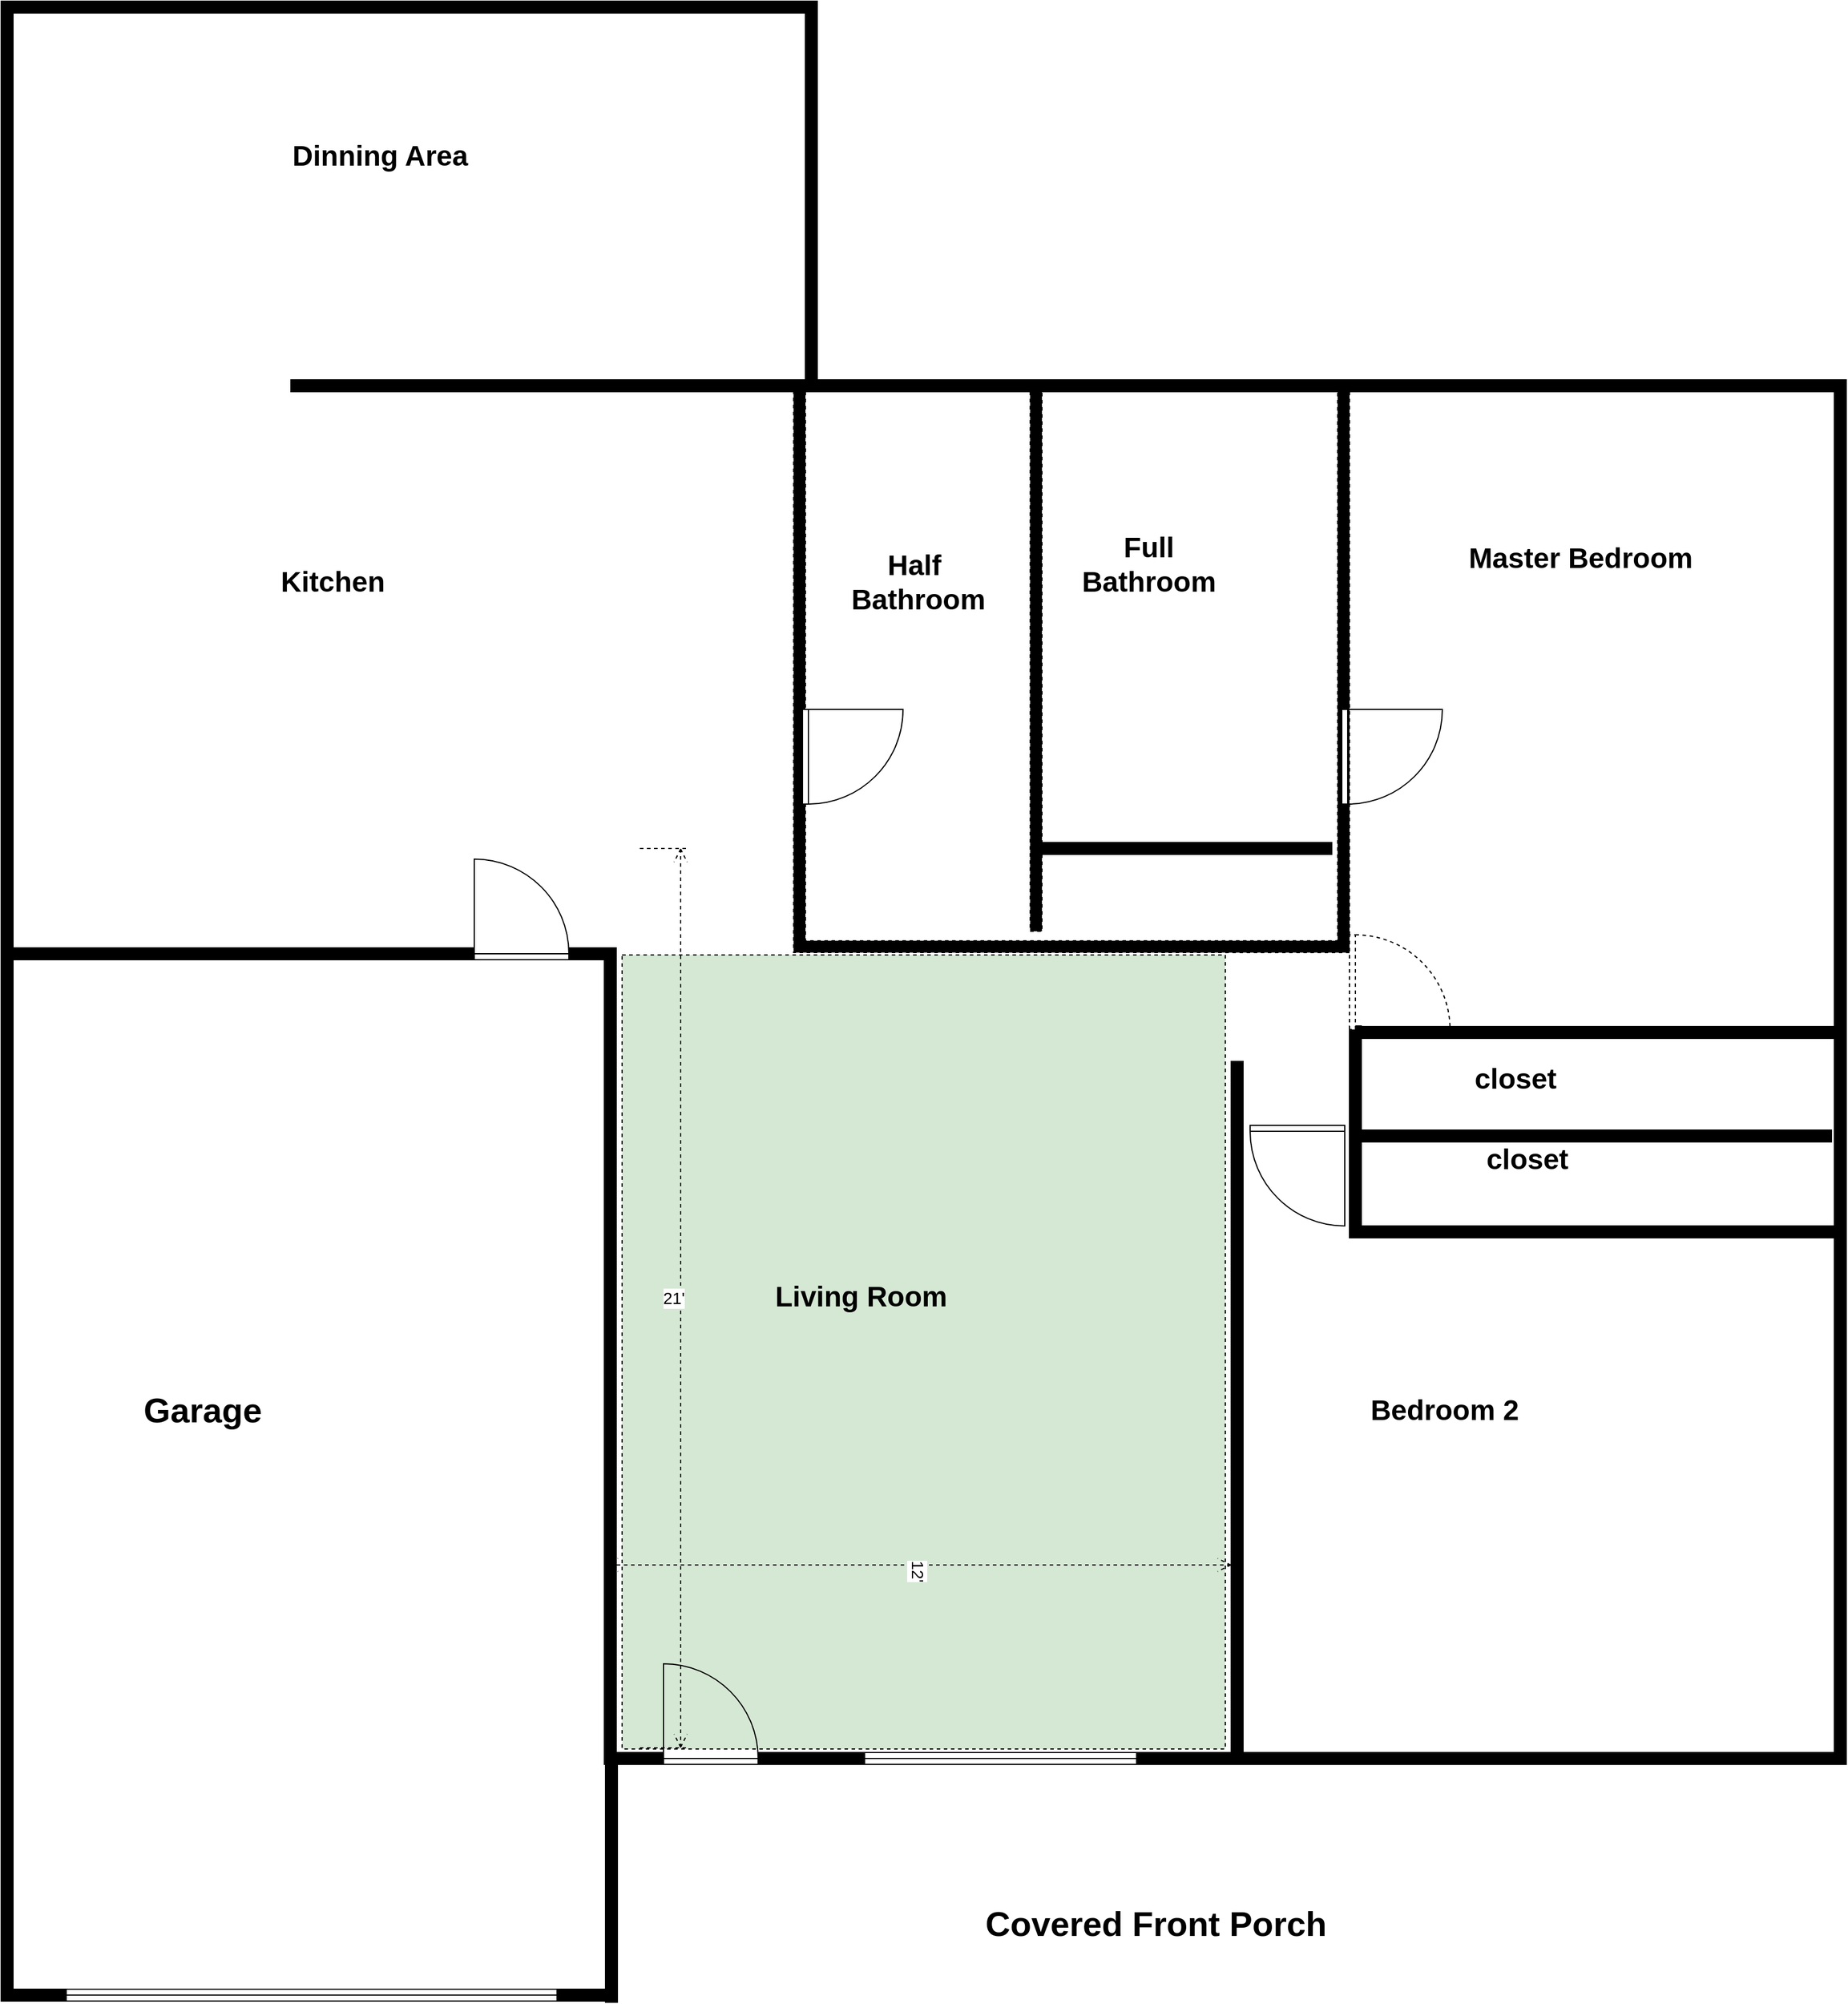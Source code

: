 <mxfile version="12.0.0" type="github" pages="1"><diagram id="mHCCJAt0bofZ_gu7ecNz" name="Page-1"><mxGraphModel dx="3096" dy="2314" grid="1" gridSize="10" guides="1" tooltips="1" connect="1" arrows="1" fold="1" page="1" pageScale="1" pageWidth="850" pageHeight="1100" math="0" shadow="0"><root><mxCell id="0"/><mxCell id="1" parent="0"/><mxCell id="LdCIgR_-IXBIPYB3OlUZ-39" value="" style="rounded=0;whiteSpace=wrap;html=1;dashed=1;fillColor=#D5E8D4;" parent="1" vertex="1"><mxGeometry x="-200" y="-230" width="510" height="671" as="geometry"/></mxCell><mxCell id="39IDlrzqkJXU9slzvW9s-1" value="" style="verticalLabelPosition=bottom;html=1;verticalAlign=top;align=center;shape=mxgraph.floorplan.wallCorner;fillColor=#000000;direction=north" parent="1" vertex="1"><mxGeometry x="-215" y="-236" width="50" height="690" as="geometry"/></mxCell><mxCell id="39IDlrzqkJXU9slzvW9s-4" value="" style="verticalLabelPosition=bottom;html=1;verticalAlign=top;align=center;shape=mxgraph.floorplan.doorRight;aspect=fixed;rotation=180;" parent="1" vertex="1"><mxGeometry x="-165" y="369" width="80" height="85" as="geometry"/></mxCell><mxCell id="39IDlrzqkJXU9slzvW9s-6" value="" style="verticalLabelPosition=bottom;html=1;verticalAlign=top;align=center;shape=mxgraph.floorplan.wallCorner;fillColor=#000000;direction=west" parent="1" vertex="1"><mxGeometry x="235" y="-140" width="90" height="594" as="geometry"/></mxCell><mxCell id="39IDlrzqkJXU9slzvW9s-7" value="" style="verticalLabelPosition=bottom;html=1;verticalAlign=top;align=center;shape=mxgraph.floorplan.wall;fillColor=#000000;" parent="1" vertex="1"><mxGeometry x="-85" y="444" width="90" height="10" as="geometry"/></mxCell><mxCell id="39IDlrzqkJXU9slzvW9s-8" value="" style="verticalLabelPosition=bottom;html=1;verticalAlign=top;align=center;shape=mxgraph.floorplan.window;fillColor=#ffffff;" parent="1" vertex="1"><mxGeometry x="5" y="444" width="230" height="10" as="geometry"/></mxCell><mxCell id="39IDlrzqkJXU9slzvW9s-10" value="" style="verticalLabelPosition=bottom;html=1;verticalAlign=top;align=center;shape=mxgraph.floorplan.wall;fillColor=#000000;" parent="1" vertex="1"><mxGeometry x="-245" y="-236" width="40" height="10" as="geometry"/></mxCell><mxCell id="39IDlrzqkJXU9slzvW9s-11" value="" style="verticalLabelPosition=bottom;html=1;verticalAlign=top;align=center;shape=mxgraph.floorplan.wall;fillColor=#000000;" parent="1" vertex="1"><mxGeometry x="417.5" y="-82" width="405" height="10" as="geometry"/></mxCell><mxCell id="39IDlrzqkJXU9slzvW9s-14" value="&lt;b&gt;&lt;font style=&quot;font-size: 24px&quot;&gt;Living Room&amp;nbsp;&lt;/font&gt;&lt;/b&gt;" style="text;html=1;resizable=0;autosize=1;align=center;verticalAlign=middle;points=[];fillColor=none;strokeColor=none;rounded=0;fontSize=16;" parent="1" vertex="1"><mxGeometry x="-80" y="44" width="170" height="30" as="geometry"/></mxCell><mxCell id="LdCIgR_-IXBIPYB3OlUZ-1" value="" style="verticalLabelPosition=bottom;html=1;verticalAlign=top;align=center;shape=mxgraph.floorplan.wall;fillColor=#000000;" parent="1" vertex="1"><mxGeometry x="-725" y="644" width="520" height="10" as="geometry"/></mxCell><mxCell id="LdCIgR_-IXBIPYB3OlUZ-2" value="" style="verticalLabelPosition=bottom;html=1;verticalAlign=top;align=center;shape=mxgraph.floorplan.wallCorner;fillColor=#000000;" parent="1" vertex="1"><mxGeometry x="-725" y="-236" width="400" height="880" as="geometry"/></mxCell><mxCell id="LdCIgR_-IXBIPYB3OlUZ-3" value="" style="verticalLabelPosition=bottom;html=1;verticalAlign=top;align=center;shape=mxgraph.floorplan.doorRight;aspect=fixed;rotation=180;" parent="1" vertex="1"><mxGeometry x="-325" y="-311" width="80" height="85" as="geometry"/></mxCell><mxCell id="LdCIgR_-IXBIPYB3OlUZ-4" value="" style="verticalLabelPosition=bottom;html=1;verticalAlign=top;align=center;shape=mxgraph.floorplan.wall;fillColor=#000000;direction=south;" parent="1" vertex="1"><mxGeometry x="-214" y="454" width="10" height="201" as="geometry"/></mxCell><mxCell id="LdCIgR_-IXBIPYB3OlUZ-5" value="" style="verticalLabelPosition=bottom;html=1;verticalAlign=top;align=center;shape=mxgraph.floorplan.window;fillColor=#ffffff;" parent="1" vertex="1"><mxGeometry x="-670" y="644" width="415" height="10" as="geometry"/></mxCell><mxCell id="LdCIgR_-IXBIPYB3OlUZ-7" value="" style="verticalLabelPosition=bottom;html=1;verticalAlign=top;align=center;shape=mxgraph.floorplan.wallCorner;fillColor=#000000;" parent="1" vertex="1"><mxGeometry x="-725" y="-1036" width="680" height="800" as="geometry"/></mxCell><mxCell id="LdCIgR_-IXBIPYB3OlUZ-8" value="" style="verticalLabelPosition=bottom;html=1;verticalAlign=top;align=center;shape=mxgraph.floorplan.wall;fillColor=#000000;" parent="1" vertex="1"><mxGeometry x="-480" y="-716" width="435" height="10" as="geometry"/></mxCell><mxCell id="LdCIgR_-IXBIPYB3OlUZ-9" value="" style="verticalLabelPosition=bottom;html=1;verticalAlign=top;align=center;shape=mxgraph.floorplan.wall;fillColor=#000000;direction=south;" parent="1" vertex="1"><mxGeometry x="-45" y="-1036" width="10" height="330" as="geometry"/></mxCell><mxCell id="LdCIgR_-IXBIPYB3OlUZ-10" value="" style="verticalLabelPosition=bottom;html=1;verticalAlign=top;align=center;shape=mxgraph.floorplan.wallCorner;fillColor=#000000;direction=south;" parent="1" vertex="1"><mxGeometry x="-35" y="-716" width="870" height="1170" as="geometry"/></mxCell><mxCell id="LdCIgR_-IXBIPYB3OlUZ-11" value="" style="verticalLabelPosition=bottom;html=1;verticalAlign=top;align=center;shape=mxgraph.floorplan.wall;fillColor=#000000;" parent="1" vertex="1"><mxGeometry x="325" y="444" width="510" height="10" as="geometry"/></mxCell><mxCell id="LdCIgR_-IXBIPYB3OlUZ-12" value="" style="verticalLabelPosition=bottom;html=1;verticalAlign=top;align=center;shape=mxgraph.floorplan.wall;fillColor=#000000;" parent="1" vertex="1"><mxGeometry x="415" y="-1" width="410" height="10" as="geometry"/></mxCell><mxCell id="LdCIgR_-IXBIPYB3OlUZ-13" value="" style="verticalLabelPosition=bottom;html=1;verticalAlign=top;align=center;shape=mxgraph.floorplan.wall;fillColor=#000000;" parent="1" vertex="1"><mxGeometry x="422.5" y="-169.5" width="410" height="10" as="geometry"/></mxCell><mxCell id="LdCIgR_-IXBIPYB3OlUZ-14" value="" style="verticalLabelPosition=bottom;html=1;verticalAlign=top;align=center;shape=mxgraph.floorplan.doorRight;aspect=fixed;rotation=0;" parent="1" vertex="1"><mxGeometry x="331" y="-86" width="80" height="85" as="geometry"/></mxCell><mxCell id="LdCIgR_-IXBIPYB3OlUZ-15" value="" style="verticalLabelPosition=bottom;html=1;verticalAlign=top;align=center;shape=mxgraph.floorplan.wall;fillColor=#000000;direction=south;" parent="1" vertex="1"><mxGeometry x="415" y="-170" width="10" height="174" as="geometry"/></mxCell><mxCell id="LdCIgR_-IXBIPYB3OlUZ-21" value="" style="verticalLabelPosition=bottom;html=1;verticalAlign=top;align=center;shape=mxgraph.floorplan.wallU;fillColor=#000000;dashed=1;rotation=-180;" parent="1" vertex="1"><mxGeometry x="-55" y="-706" width="470" height="474" as="geometry"/></mxCell><mxCell id="LdCIgR_-IXBIPYB3OlUZ-23" value="" style="verticalLabelPosition=bottom;html=1;verticalAlign=top;align=center;shape=mxgraph.floorplan.wall;fillColor=#000000;direction=south;dashed=1;" parent="1" vertex="1"><mxGeometry x="145" y="-711" width="10" height="461" as="geometry"/></mxCell><mxCell id="LdCIgR_-IXBIPYB3OlUZ-24" value="&lt;span style=&quot;font-size: 24px&quot;&gt;&lt;b style=&quot;font-size: 29px&quot;&gt;Covered Front Porch&lt;/b&gt;&lt;/span&gt;" style="text;html=1;resizable=0;autosize=1;align=center;verticalAlign=middle;points=[];fillColor=none;strokeColor=none;rounded=0;fontSize=16;" parent="1" vertex="1"><mxGeometry x="101" y="574" width="300" height="30" as="geometry"/></mxCell><mxCell id="LdCIgR_-IXBIPYB3OlUZ-25" value="&lt;span style=&quot;font-size: 24px&quot;&gt;&lt;b style=&quot;font-size: 29px&quot;&gt;Garage&lt;br&gt;&lt;/b&gt;&lt;/span&gt;" style="text;html=1;resizable=0;autosize=1;align=center;verticalAlign=middle;points=[];fillColor=none;strokeColor=none;rounded=0;fontSize=16;" parent="1" vertex="1"><mxGeometry x="-615" y="140" width="120" height="30" as="geometry"/></mxCell><mxCell id="LdCIgR_-IXBIPYB3OlUZ-26" value="" style="verticalLabelPosition=bottom;html=1;verticalAlign=top;align=center;shape=mxgraph.floorplan.doorRight;aspect=fixed;rotation=-90;" parent="1" vertex="1"><mxGeometry x="411" y="-440" width="80" height="85" as="geometry"/></mxCell><mxCell id="LdCIgR_-IXBIPYB3OlUZ-27" value="" style="verticalLabelPosition=bottom;html=1;verticalAlign=top;align=center;shape=mxgraph.floorplan.doorLeft;aspect=fixed;dashed=1;rotation=-90;" parent="1" vertex="1"><mxGeometry x="417.5" y="-249.5" width="80" height="85" as="geometry"/></mxCell><mxCell id="LdCIgR_-IXBIPYB3OlUZ-28" value="&lt;b&gt;&lt;font style=&quot;font-size: 24px&quot;&gt;Bedroom 2&lt;/font&gt;&lt;/b&gt;" style="text;html=1;resizable=0;autosize=1;align=center;verticalAlign=middle;points=[];fillColor=none;strokeColor=none;rounded=0;fontSize=16;" parent="1" vertex="1"><mxGeometry x="425" y="140" width="140" height="30" as="geometry"/></mxCell><mxCell id="LdCIgR_-IXBIPYB3OlUZ-29" value="&lt;b&gt;&lt;font style=&quot;font-size: 24px&quot;&gt;Master Bedroom&lt;/font&gt;&lt;/b&gt;" style="text;html=1;resizable=0;autosize=1;align=center;verticalAlign=middle;points=[];fillColor=none;strokeColor=none;rounded=0;fontSize=16;" parent="1" vertex="1"><mxGeometry x="510" y="-580.5" width="200" height="30" as="geometry"/></mxCell><mxCell id="LdCIgR_-IXBIPYB3OlUZ-30" value="&lt;b&gt;&lt;font style=&quot;font-size: 24px&quot;&gt;Full &lt;br&gt;Bathroom&lt;br&gt;&lt;br&gt;&lt;/font&gt;&lt;/b&gt;" style="text;html=1;resizable=0;autosize=1;align=center;verticalAlign=middle;points=[];fillColor=none;strokeColor=none;rounded=0;fontSize=16;" parent="1" vertex="1"><mxGeometry x="180" y="-580.5" width="130" height="70" as="geometry"/></mxCell><mxCell id="LdCIgR_-IXBIPYB3OlUZ-31" value="&lt;b&gt;&lt;font style=&quot;font-size: 24px&quot;&gt;Half&amp;nbsp;&lt;br&gt;Bathroom&lt;br&gt;&lt;br&gt;&lt;/font&gt;&lt;/b&gt;" style="text;html=1;resizable=0;autosize=1;align=center;verticalAlign=middle;points=[];fillColor=none;strokeColor=none;rounded=0;fontSize=16;" parent="1" vertex="1"><mxGeometry x="-15" y="-565.5" width="130" height="70" as="geometry"/></mxCell><mxCell id="LdCIgR_-IXBIPYB3OlUZ-32" value="" style="verticalLabelPosition=bottom;html=1;verticalAlign=top;align=center;shape=mxgraph.floorplan.doorRight;aspect=fixed;rotation=-90;" parent="1" vertex="1"><mxGeometry x="-45" y="-440" width="80" height="85" as="geometry"/></mxCell><mxCell id="LdCIgR_-IXBIPYB3OlUZ-33" value="&lt;b&gt;&lt;font style=&quot;font-size: 24px&quot;&gt;Kitchen&lt;/font&gt;&lt;/b&gt;" style="text;html=1;resizable=0;autosize=1;align=center;verticalAlign=middle;points=[];fillColor=none;strokeColor=none;rounded=0;fontSize=16;" parent="1" vertex="1"><mxGeometry x="-495" y="-560.5" width="100" height="30" as="geometry"/></mxCell><mxCell id="LdCIgR_-IXBIPYB3OlUZ-34" value="&lt;b&gt;&lt;font style=&quot;font-size: 24px&quot;&gt;Dinning Area&lt;/font&gt;&lt;/b&gt;" style="text;html=1;resizable=0;autosize=1;align=center;verticalAlign=middle;points=[];fillColor=none;strokeColor=none;rounded=0;fontSize=16;" parent="1" vertex="1"><mxGeometry x="-485" y="-920" width="160" height="30" as="geometry"/></mxCell><mxCell id="LdCIgR_-IXBIPYB3OlUZ-35" value="&lt;b&gt;&lt;font style=&quot;font-size: 24px&quot;&gt;closet&lt;/font&gt;&lt;/b&gt;" style="text;html=1;resizable=0;autosize=1;align=center;verticalAlign=middle;points=[];fillColor=none;strokeColor=none;rounded=0;fontSize=16;" parent="1" vertex="1"><mxGeometry x="515" y="-140" width="80" height="30" as="geometry"/></mxCell><mxCell id="LdCIgR_-IXBIPYB3OlUZ-36" value="&lt;b&gt;&lt;font style=&quot;font-size: 24px&quot;&gt;closet&lt;/font&gt;&lt;/b&gt;" style="text;html=1;resizable=0;autosize=1;align=center;verticalAlign=middle;points=[];fillColor=none;strokeColor=none;rounded=0;fontSize=16;" parent="1" vertex="1"><mxGeometry x="525" y="-72" width="80" height="30" as="geometry"/></mxCell><mxCell id="LdCIgR_-IXBIPYB3OlUZ-37" value="&lt;font style=&quot;font-size: 14px&quot;&gt;21'&lt;/font&gt;" style="shape=dimension;direction=north;whiteSpace=wrap;html=1;align=right;points=[];verticalAlign=middle;labelBackgroundColor=#ffffff;dashed=1;" parent="1" vertex="1"><mxGeometry x="-185" y="-320" width="40" height="760" as="geometry"/></mxCell><mxCell id="LdCIgR_-IXBIPYB3OlUZ-38" value="&lt;font style=&quot;font-size: 14px&quot;&gt;12'&lt;/font&gt;" style="shape=dimension;direction=south;whiteSpace=wrap;html=1;align=left;points=[];verticalAlign=middle;labelBackgroundColor=#ffffff;dashed=1;rotation=90;" parent="1" vertex="1"><mxGeometry x="30" y="35" width="40" height="530" as="geometry"/></mxCell><mxCell id="2JG7F9hW0Q3sd334fSgq-1" value="" style="verticalLabelPosition=bottom;html=1;verticalAlign=top;align=center;shape=mxgraph.floorplan.wall;fillColor=#000000;" vertex="1" parent="1"><mxGeometry x="150" y="-325" width="250" height="10" as="geometry"/></mxCell></root></mxGraphModel></diagram></mxfile>